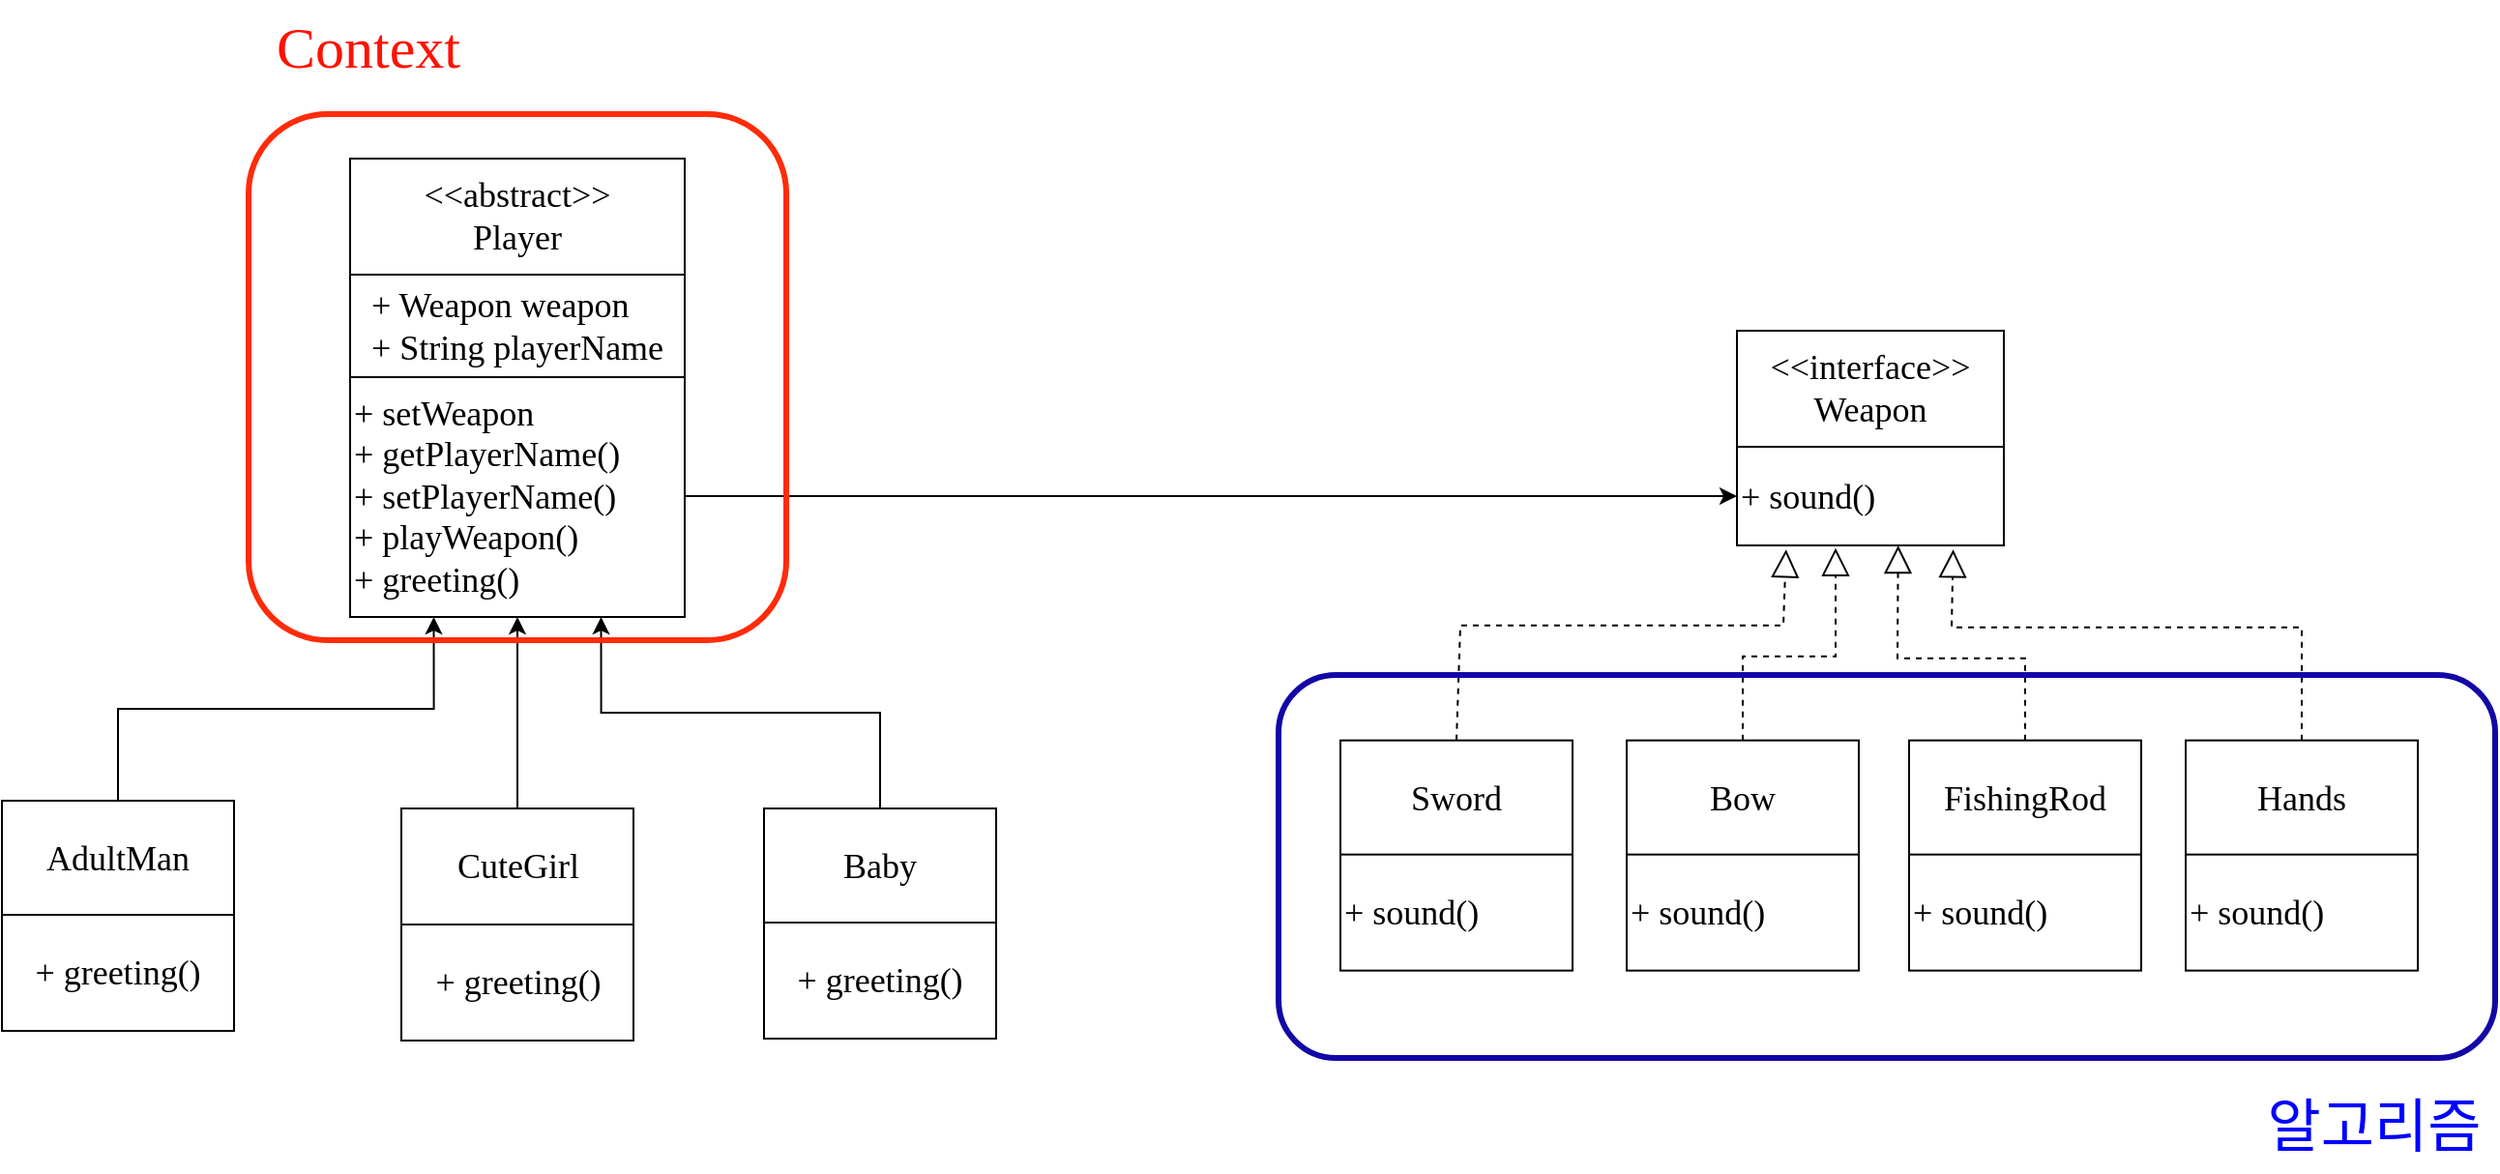 <mxfile version="21.6.5" type="github">
  <diagram name="페이지-1" id="B4MePi_PxGgPZCZIqKph">
    <mxGraphModel dx="2593" dy="938" grid="0" gridSize="10" guides="1" tooltips="1" connect="1" arrows="1" fold="1" page="0" pageScale="1" pageWidth="827" pageHeight="1169" math="0" shadow="0">
      <root>
        <mxCell id="0" />
        <mxCell id="1" parent="0" />
        <mxCell id="rBUCDgXHiGP98CzNsXHS-55" style="edgeStyle=orthogonalEdgeStyle;rounded=0;orthogonalLoop=1;jettySize=auto;html=1;exitX=0.5;exitY=0;exitDx=0;exitDy=0;entryX=0.25;entryY=1;entryDx=0;entryDy=0;fontFamily=BinggraeMelona-Bold;fontSource=https%3A%2F%2Fcdn.jsdelivr.net%2Fgh%2Fprojectnoonnu%2Fnoonfonts_twelve%401.0%2FBinggraeMelona-Bold.woff;fontSize=18;" edge="1" parent="1" source="rBUCDgXHiGP98CzNsXHS-2" target="rBUCDgXHiGP98CzNsXHS-66">
          <mxGeometry relative="1" as="geometry">
            <mxPoint x="-198.114" y="585" as="targetPoint" />
          </mxGeometry>
        </mxCell>
        <mxCell id="rBUCDgXHiGP98CzNsXHS-2" value="AdultMan" style="rounded=0;whiteSpace=wrap;html=1;fontFamily=BinggraeMelona-Bold;fontSource=https%3A%2F%2Fcdn.jsdelivr.net%2Fgh%2Fprojectnoonnu%2Fnoonfonts_twelve%401.0%2FBinggraeMelona-Bold.woff;fontSize=18;" vertex="1" parent="1">
          <mxGeometry x="-452" y="680" width="120" height="60" as="geometry" />
        </mxCell>
        <mxCell id="rBUCDgXHiGP98CzNsXHS-81" style="edgeStyle=orthogonalEdgeStyle;rounded=0;orthogonalLoop=1;jettySize=auto;html=1;exitX=0.5;exitY=0;exitDx=0;exitDy=0;entryX=0.5;entryY=1;entryDx=0;entryDy=0;" edge="1" parent="1" source="rBUCDgXHiGP98CzNsXHS-3" target="rBUCDgXHiGP98CzNsXHS-66">
          <mxGeometry relative="1" as="geometry" />
        </mxCell>
        <mxCell id="rBUCDgXHiGP98CzNsXHS-3" value="CuteGirl" style="rounded=0;whiteSpace=wrap;html=1;fontFamily=BinggraeMelona-Bold;fontSource=https%3A%2F%2Fcdn.jsdelivr.net%2Fgh%2Fprojectnoonnu%2Fnoonfonts_twelve%401.0%2FBinggraeMelona-Bold.woff;fontSize=18;" vertex="1" parent="1">
          <mxGeometry x="-245.5" y="684" width="120" height="60" as="geometry" />
        </mxCell>
        <mxCell id="rBUCDgXHiGP98CzNsXHS-16" value="Sword" style="rounded=0;whiteSpace=wrap;html=1;fontFamily=BinggraeMelona-Bold;fontSource=https%3A%2F%2Fcdn.jsdelivr.net%2Fgh%2Fprojectnoonnu%2Fnoonfonts_twelve%401.0%2FBinggraeMelona-Bold.woff;fontSize=18;" vertex="1" parent="1">
          <mxGeometry x="240" y="648.82" width="120" height="60" as="geometry" />
        </mxCell>
        <mxCell id="rBUCDgXHiGP98CzNsXHS-17" value="Bow" style="rounded=0;whiteSpace=wrap;html=1;fontFamily=BinggraeMelona-Bold;fontSource=https%3A%2F%2Fcdn.jsdelivr.net%2Fgh%2Fprojectnoonnu%2Fnoonfonts_twelve%401.0%2FBinggraeMelona-Bold.woff;fontSize=18;" vertex="1" parent="1">
          <mxGeometry x="388" y="648.82" width="120" height="60" as="geometry" />
        </mxCell>
        <mxCell id="rBUCDgXHiGP98CzNsXHS-18" value="FishingRod" style="rounded=0;whiteSpace=wrap;html=1;fontFamily=BinggraeMelona-Bold;fontSource=https%3A%2F%2Fcdn.jsdelivr.net%2Fgh%2Fprojectnoonnu%2Fnoonfonts_twelve%401.0%2FBinggraeMelona-Bold.woff;fontSize=18;" vertex="1" parent="1">
          <mxGeometry x="534" y="648.82" width="120" height="60" as="geometry" />
        </mxCell>
        <mxCell id="rBUCDgXHiGP98CzNsXHS-28" value="Hands" style="rounded=0;whiteSpace=wrap;html=1;fontFamily=BinggraeMelona-Bold;fontSource=https%3A%2F%2Fcdn.jsdelivr.net%2Fgh%2Fprojectnoonnu%2Fnoonfonts_twelve%401.0%2FBinggraeMelona-Bold.woff;fontSize=18;" vertex="1" parent="1">
          <mxGeometry x="677" y="648.82" width="120" height="60" as="geometry" />
        </mxCell>
        <mxCell id="rBUCDgXHiGP98CzNsXHS-45" value="" style="endArrow=block;dashed=1;endFill=0;endSize=12;html=1;rounded=0;exitX=0.5;exitY=0;exitDx=0;exitDy=0;entryX=0.81;entryY=1.013;entryDx=0;entryDy=0;entryPerimeter=0;fontFamily=BinggraeMelona-Bold;fontSource=https%3A%2F%2Fcdn.jsdelivr.net%2Fgh%2Fprojectnoonnu%2Fnoonfonts_twelve%401.0%2FBinggraeMelona-Bold.woff;fontSize=18;" edge="1" parent="1" source="rBUCDgXHiGP98CzNsXHS-28">
          <mxGeometry width="160" relative="1" as="geometry">
            <mxPoint x="737" y="634.32" as="sourcePoint" />
            <mxPoint x="556.78" y="550.1" as="targetPoint" />
            <Array as="points">
              <mxPoint x="737" y="590.32" />
              <mxPoint x="556" y="590.32" />
            </Array>
          </mxGeometry>
        </mxCell>
        <mxCell id="rBUCDgXHiGP98CzNsXHS-49" value="" style="endArrow=block;dashed=1;endFill=0;endSize=12;html=1;rounded=0;entryX=0.184;entryY=1.013;entryDx=0;entryDy=0;exitX=0.5;exitY=0;exitDx=0;exitDy=0;entryPerimeter=0;fontFamily=BinggraeMelona-Bold;fontSource=https%3A%2F%2Fcdn.jsdelivr.net%2Fgh%2Fprojectnoonnu%2Fnoonfonts_twelve%401.0%2FBinggraeMelona-Bold.woff;fontSize=18;" edge="1" parent="1" source="rBUCDgXHiGP98CzNsXHS-16">
          <mxGeometry width="160" relative="1" as="geometry">
            <mxPoint x="302" y="633.32" as="sourcePoint" />
            <mxPoint x="470.392" y="550.1" as="targetPoint" />
            <Array as="points">
              <mxPoint x="302" y="589.32" />
              <mxPoint x="469" y="589.32" />
            </Array>
          </mxGeometry>
        </mxCell>
        <mxCell id="rBUCDgXHiGP98CzNsXHS-58" value="" style="endArrow=block;dashed=1;endFill=0;endSize=12;html=1;rounded=0;entryX=0.129;entryY=0.996;entryDx=0;entryDy=0;exitX=0.5;exitY=0;exitDx=0;exitDy=0;entryPerimeter=0;fontFamily=BinggraeMelona-Bold;fontSource=https%3A%2F%2Fcdn.jsdelivr.net%2Fgh%2Fprojectnoonnu%2Fnoonfonts_twelve%401.0%2FBinggraeMelona-Bold.woff;fontSize=18;" edge="1" parent="1" source="rBUCDgXHiGP98CzNsXHS-17">
          <mxGeometry width="160" relative="1" as="geometry">
            <mxPoint x="329" y="633.32" as="sourcePoint" />
            <mxPoint x="496" y="549.32" as="targetPoint" />
            <Array as="points">
              <mxPoint x="448" y="605.32" />
              <mxPoint x="496" y="605.32" />
            </Array>
          </mxGeometry>
        </mxCell>
        <mxCell id="rBUCDgXHiGP98CzNsXHS-59" value="" style="endArrow=block;dashed=1;endFill=0;endSize=12;html=1;rounded=0;entryX=0.604;entryY=0.978;entryDx=0;entryDy=0;exitX=0.5;exitY=0;exitDx=0;exitDy=0;entryPerimeter=0;fontFamily=BinggraeMelona-Bold;fontSource=https%3A%2F%2Fcdn.jsdelivr.net%2Fgh%2Fprojectnoonnu%2Fnoonfonts_twelve%401.0%2FBinggraeMelona-Bold.woff;fontSize=18;" edge="1" parent="1" source="rBUCDgXHiGP98CzNsXHS-18">
          <mxGeometry width="160" relative="1" as="geometry">
            <mxPoint x="709" y="638.32" as="sourcePoint" />
            <mxPoint x="528.352" y="548.0" as="targetPoint" />
            <Array as="points">
              <mxPoint x="594" y="606.32" />
              <mxPoint x="528" y="606.32" />
            </Array>
          </mxGeometry>
        </mxCell>
        <mxCell id="rBUCDgXHiGP98CzNsXHS-60" value="&amp;lt;&amp;lt;abstract&amp;gt;&amp;gt;&lt;br style=&quot;font-size: 18px;&quot;&gt;Player" style="rounded=0;whiteSpace=wrap;html=1;fontFamily=BinggraeMelona-Bold;fontSource=https%3A%2F%2Fcdn.jsdelivr.net%2Fgh%2Fprojectnoonnu%2Fnoonfonts_twelve%401.0%2FBinggraeMelona-Bold.woff;fontSize=18;" vertex="1" parent="1">
          <mxGeometry x="-272" y="348" width="173" height="60" as="geometry" />
        </mxCell>
        <mxCell id="rBUCDgXHiGP98CzNsXHS-65" value="+ greeting()" style="rounded=0;whiteSpace=wrap;html=1;fontFamily=BinggraeMelona-Bold;fontSource=https%3A%2F%2Fcdn.jsdelivr.net%2Fgh%2Fprojectnoonnu%2Fnoonfonts_twelve%401.0%2FBinggraeMelona-Bold.woff;fontSize=18;" vertex="1" parent="1">
          <mxGeometry x="-452" y="739" width="120" height="60" as="geometry" />
        </mxCell>
        <mxCell id="rBUCDgXHiGP98CzNsXHS-79" style="edgeStyle=orthogonalEdgeStyle;rounded=0;orthogonalLoop=1;jettySize=auto;html=1;exitX=1;exitY=0.5;exitDx=0;exitDy=0;entryX=0;entryY=0.5;entryDx=0;entryDy=0;fontFamily=BinggraeMelona-Bold;fontSource=https%3A%2F%2Fcdn.jsdelivr.net%2Fgh%2Fprojectnoonnu%2Fnoonfonts_twelve%401.0%2FBinggraeMelona-Bold.woff;fontSize=18;" edge="1" parent="1" source="rBUCDgXHiGP98CzNsXHS-66" target="rBUCDgXHiGP98CzNsXHS-78">
          <mxGeometry relative="1" as="geometry" />
        </mxCell>
        <mxCell id="rBUCDgXHiGP98CzNsXHS-66" value="+ setWeapon&lt;br style=&quot;font-size: 18px;&quot;&gt;+ getPlayerName()&lt;br style=&quot;font-size: 18px;&quot;&gt;+ setPlayerName()&lt;br&gt;+ playWeapon()&lt;br&gt;+&amp;nbsp;greeting()" style="rounded=0;whiteSpace=wrap;html=1;align=left;fontFamily=BinggraeMelona-Bold;fontSource=https%3A%2F%2Fcdn.jsdelivr.net%2Fgh%2Fprojectnoonnu%2Fnoonfonts_twelve%401.0%2FBinggraeMelona-Bold.woff;fontSize=18;fontStyle=0" vertex="1" parent="1">
          <mxGeometry x="-272" y="460" width="173" height="125" as="geometry" />
        </mxCell>
        <mxCell id="rBUCDgXHiGP98CzNsXHS-68" value="+ greeting()" style="rounded=0;whiteSpace=wrap;html=1;fontFamily=BinggraeMelona-Bold;fontSource=https%3A%2F%2Fcdn.jsdelivr.net%2Fgh%2Fprojectnoonnu%2Fnoonfonts_twelve%401.0%2FBinggraeMelona-Bold.woff;fontSize=18;" vertex="1" parent="1">
          <mxGeometry x="-245.5" y="744" width="120" height="60" as="geometry" />
        </mxCell>
        <mxCell id="rBUCDgXHiGP98CzNsXHS-70" style="edgeStyle=orthogonalEdgeStyle;rounded=0;orthogonalLoop=1;jettySize=auto;html=1;exitX=0.5;exitY=0;exitDx=0;exitDy=0;entryX=0.75;entryY=1;entryDx=0;entryDy=0;fontFamily=BinggraeMelona-Bold;fontSource=https%3A%2F%2Fcdn.jsdelivr.net%2Fgh%2Fprojectnoonnu%2Fnoonfonts_twelve%401.0%2FBinggraeMelona-Bold.woff;fontSize=18;" edge="1" source="rBUCDgXHiGP98CzNsXHS-71" parent="1" target="rBUCDgXHiGP98CzNsXHS-66">
          <mxGeometry relative="1" as="geometry">
            <mxPoint x="195.886" y="589" as="targetPoint" />
          </mxGeometry>
        </mxCell>
        <mxCell id="rBUCDgXHiGP98CzNsXHS-71" value="Baby" style="rounded=0;whiteSpace=wrap;html=1;fontFamily=BinggraeMelona-Bold;fontSource=https%3A%2F%2Fcdn.jsdelivr.net%2Fgh%2Fprojectnoonnu%2Fnoonfonts_twelve%401.0%2FBinggraeMelona-Bold.woff;fontSize=18;" vertex="1" parent="1">
          <mxGeometry x="-58" y="684" width="120" height="60" as="geometry" />
        </mxCell>
        <mxCell id="rBUCDgXHiGP98CzNsXHS-72" value="+ greeting()" style="rounded=0;whiteSpace=wrap;html=1;fontFamily=BinggraeMelona-Bold;fontSource=https%3A%2F%2Fcdn.jsdelivr.net%2Fgh%2Fprojectnoonnu%2Fnoonfonts_twelve%401.0%2FBinggraeMelona-Bold.woff;fontSize=18;" vertex="1" parent="1">
          <mxGeometry x="-58" y="743" width="120" height="60" as="geometry" />
        </mxCell>
        <mxCell id="rBUCDgXHiGP98CzNsXHS-73" value="+ sound()" style="rounded=0;whiteSpace=wrap;html=1;fontFamily=BinggraeMelona-Bold;fontSource=https%3A%2F%2Fcdn.jsdelivr.net%2Fgh%2Fprojectnoonnu%2Fnoonfonts_twelve%401.0%2FBinggraeMelona-Bold.woff;fontSize=18;align=left;" vertex="1" parent="1">
          <mxGeometry x="240" y="707.82" width="120" height="60" as="geometry" />
        </mxCell>
        <mxCell id="rBUCDgXHiGP98CzNsXHS-74" value="+&amp;nbsp;sound()" style="rounded=0;whiteSpace=wrap;html=1;fontFamily=BinggraeMelona-Bold;fontSource=https%3A%2F%2Fcdn.jsdelivr.net%2Fgh%2Fprojectnoonnu%2Fnoonfonts_twelve%401.0%2FBinggraeMelona-Bold.woff;fontSize=18;align=left;" vertex="1" parent="1">
          <mxGeometry x="388" y="707.82" width="120" height="60" as="geometry" />
        </mxCell>
        <mxCell id="rBUCDgXHiGP98CzNsXHS-75" value="+&amp;nbsp;sound()" style="rounded=0;whiteSpace=wrap;html=1;fontFamily=BinggraeMelona-Bold;fontSource=https%3A%2F%2Fcdn.jsdelivr.net%2Fgh%2Fprojectnoonnu%2Fnoonfonts_twelve%401.0%2FBinggraeMelona-Bold.woff;fontSize=18;align=left;" vertex="1" parent="1">
          <mxGeometry x="534" y="707.82" width="120" height="60" as="geometry" />
        </mxCell>
        <mxCell id="rBUCDgXHiGP98CzNsXHS-76" value="+&amp;nbsp;sound()" style="rounded=0;whiteSpace=wrap;html=1;fontFamily=BinggraeMelona-Bold;fontSource=https%3A%2F%2Fcdn.jsdelivr.net%2Fgh%2Fprojectnoonnu%2Fnoonfonts_twelve%401.0%2FBinggraeMelona-Bold.woff;fontSize=18;align=left;" vertex="1" parent="1">
          <mxGeometry x="677" y="707.82" width="120" height="60" as="geometry" />
        </mxCell>
        <mxCell id="rBUCDgXHiGP98CzNsXHS-77" value="&amp;lt;&amp;lt;interface&amp;gt;&amp;gt;&lt;br style=&quot;font-size: 18px;&quot;&gt;Weapon" style="rounded=0;whiteSpace=wrap;html=1;fontFamily=BinggraeMelona-Bold;fontSource=https%3A%2F%2Fcdn.jsdelivr.net%2Fgh%2Fprojectnoonnu%2Fnoonfonts_twelve%401.0%2FBinggraeMelona-Bold.woff;fontSize=18;" vertex="1" parent="1">
          <mxGeometry x="445" y="437" width="138" height="60" as="geometry" />
        </mxCell>
        <mxCell id="rBUCDgXHiGP98CzNsXHS-78" value="+&amp;nbsp;sound()" style="rounded=0;whiteSpace=wrap;html=1;fontFamily=BinggraeMelona-Bold;fontSource=https%3A%2F%2Fcdn.jsdelivr.net%2Fgh%2Fprojectnoonnu%2Fnoonfonts_twelve%401.0%2FBinggraeMelona-Bold.woff;fontSize=18;align=left;" vertex="1" parent="1">
          <mxGeometry x="445" y="497" width="138" height="51" as="geometry" />
        </mxCell>
        <mxCell id="rBUCDgXHiGP98CzNsXHS-80" value="&lt;div style=&quot;text-align: left;&quot;&gt;&lt;span style=&quot;background-color: initial;&quot;&gt;+ Weapon weapon&lt;/span&gt;&lt;/div&gt;&lt;div style=&quot;text-align: left;&quot;&gt;&lt;span style=&quot;background-color: initial;&quot;&gt;+ String playerName&lt;/span&gt;&lt;/div&gt;" style="rounded=0;whiteSpace=wrap;html=1;fontFamily=BinggraeMelona-Bold;fontSource=https%3A%2F%2Fcdn.jsdelivr.net%2Fgh%2Fprojectnoonnu%2Fnoonfonts_twelve%401.0%2FBinggraeMelona-Bold.woff;fontSize=18;" vertex="1" parent="1">
          <mxGeometry x="-272" y="408" width="173" height="53" as="geometry" />
        </mxCell>
        <mxCell id="rBUCDgXHiGP98CzNsXHS-83" value="" style="rounded=1;whiteSpace=wrap;html=1;labelBackgroundColor=none;fillColor=none;strokeColor=#FF2B0A;strokeWidth=3;" vertex="1" parent="1">
          <mxGeometry x="-324.5" y="325" width="278" height="272" as="geometry" />
        </mxCell>
        <mxCell id="rBUCDgXHiGP98CzNsXHS-84" value="&lt;font data-font-src=&quot;https://cdn.jsdelivr.net/gh/projectnoonnu/noonfonts_twelve@1.0/BinggraeMelona-Bold.woff&quot; style=&quot;font-size: 30px;&quot;&gt;Context&lt;/font&gt;" style="text;html=1;align=center;verticalAlign=middle;resizable=0;points=[];autosize=1;strokeColor=none;fillColor=none;fontColor=#FF1100;fontSize=30;fontFamily=BinggraeMelona-Bold;fontSource=https%3A%2F%2Fcdn.jsdelivr.net%2Fgh%2Fprojectnoonnu%2Fnoonfonts_twelve%401.0%2FBinggraeMelona-Bold.woff;" vertex="1" parent="1">
          <mxGeometry x="-324.5" y="266" width="122" height="48" as="geometry" />
        </mxCell>
        <mxCell id="rBUCDgXHiGP98CzNsXHS-85" value="" style="rounded=1;whiteSpace=wrap;html=1;labelBackgroundColor=none;fillColor=none;strokeColor=#1207a6;strokeWidth=3;" vertex="1" parent="1">
          <mxGeometry x="208" y="615" width="629" height="198" as="geometry" />
        </mxCell>
        <mxCell id="rBUCDgXHiGP98CzNsXHS-86" value="&lt;font color=&quot;#0000ff&quot;&gt;알고리즘&lt;/font&gt;" style="text;html=1;align=center;verticalAlign=middle;resizable=0;points=[];autosize=1;strokeColor=none;fillColor=none;fontColor=#FF1100;fontSize=30;fontFamily=BinggraeMelona-Bold;fontSource=https%3A%2F%2Fcdn.jsdelivr.net%2Fgh%2Fprojectnoonnu%2Fnoonfonts_twelve%401.0%2FBinggraeMelona-Bold.woff;" vertex="1" parent="1">
          <mxGeometry x="710" y="824" width="127" height="48" as="geometry" />
        </mxCell>
      </root>
    </mxGraphModel>
  </diagram>
</mxfile>
